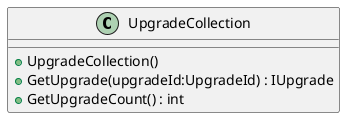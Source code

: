 @startuml
class UpgradeCollection {
    + UpgradeCollection()
    + GetUpgrade(upgradeId:UpgradeId) : IUpgrade
    + GetUpgradeCount() : int
}
@enduml
